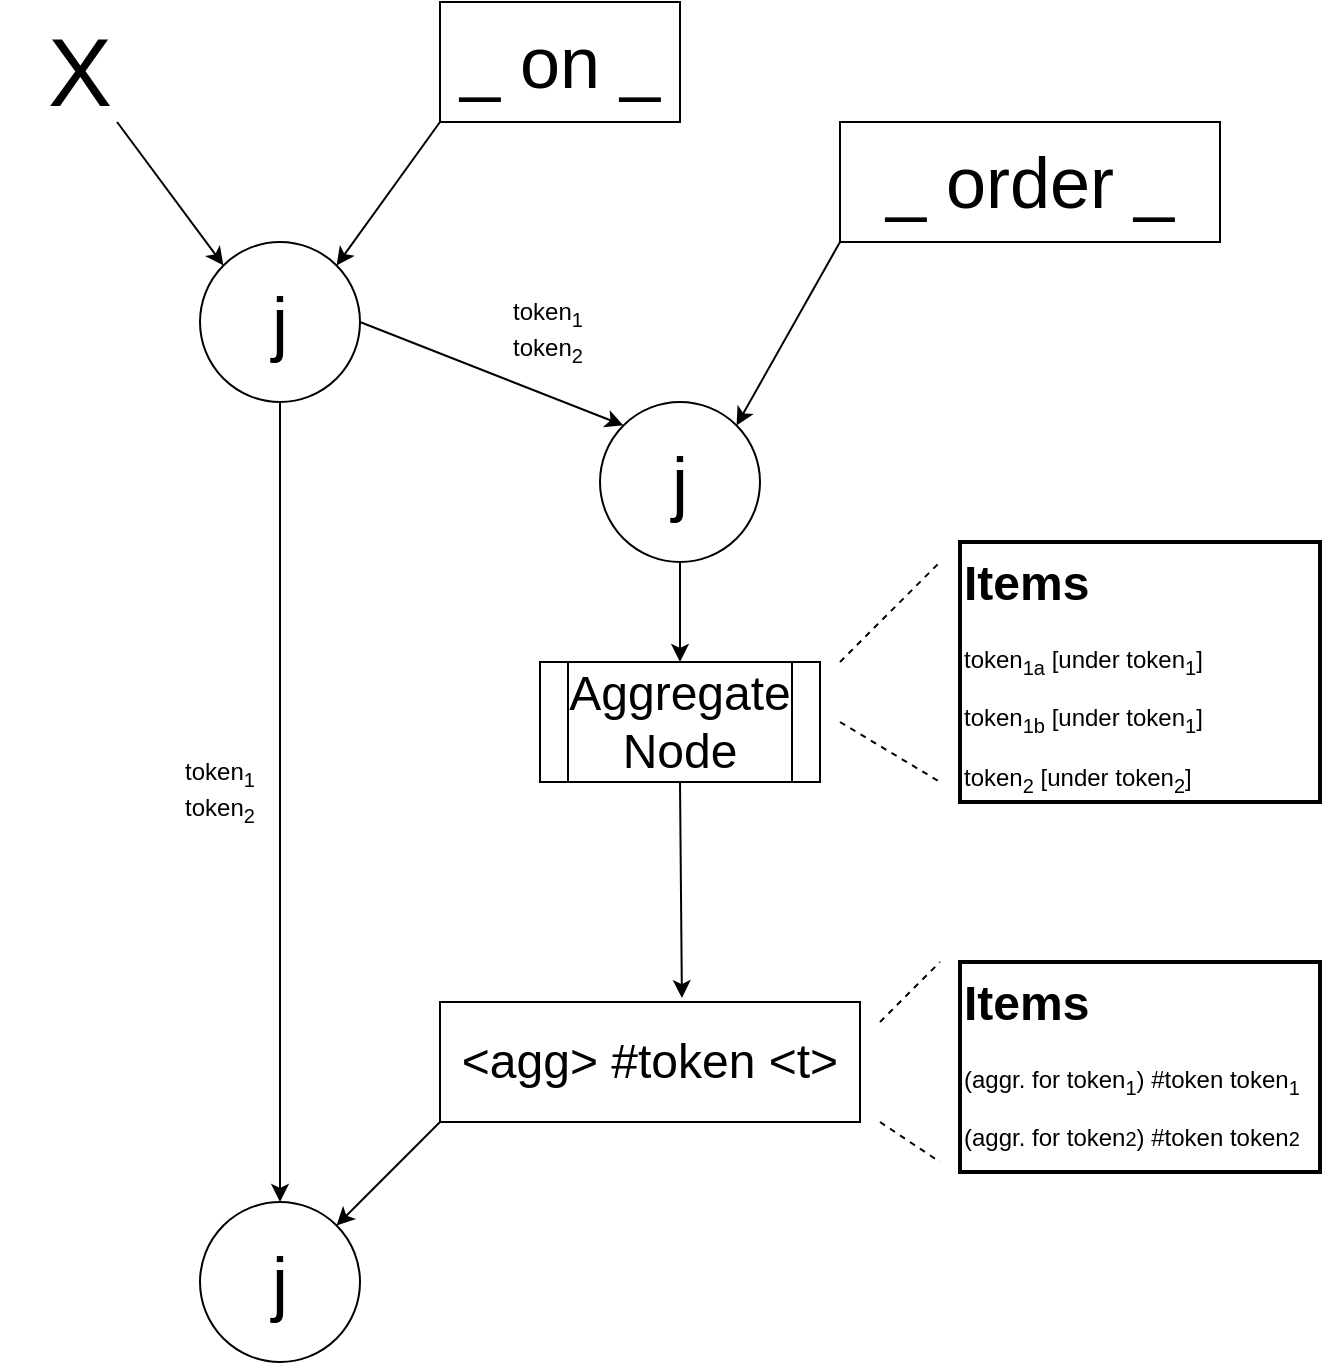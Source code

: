 <mxfile version="24.7.14">
  <diagram id="C5RBs43oDa-KdzZeNtuy" name="Page-1">
    <mxGraphModel dx="2074" dy="772" grid="1" gridSize="10" guides="1" tooltips="1" connect="1" arrows="1" fold="1" page="1" pageScale="1" pageWidth="827" pageHeight="1169" math="0" shadow="0">
      <root>
        <mxCell id="WIyWlLk6GJQsqaUBKTNV-0" />
        <mxCell id="WIyWlLk6GJQsqaUBKTNV-1" parent="WIyWlLk6GJQsqaUBKTNV-0" />
        <mxCell id="LyfAbCHnZ2l0TGlfnvpQ-0" value="&lt;font style=&quot;font-size: 36px;&quot;&gt;j&lt;/font&gt;" style="ellipse;whiteSpace=wrap;html=1;aspect=fixed;" vertex="1" parent="WIyWlLk6GJQsqaUBKTNV-1">
          <mxGeometry x="240" y="160" width="80" height="80" as="geometry" />
        </mxCell>
        <mxCell id="LyfAbCHnZ2l0TGlfnvpQ-2" value="" style="endArrow=classic;html=1;rounded=0;entryX=0;entryY=0;entryDx=0;entryDy=0;" edge="1" parent="WIyWlLk6GJQsqaUBKTNV-1" source="LyfAbCHnZ2l0TGlfnvpQ-4" target="LyfAbCHnZ2l0TGlfnvpQ-0">
          <mxGeometry width="50" height="50" relative="1" as="geometry">
            <mxPoint x="190" y="110" as="sourcePoint" />
            <mxPoint x="200" y="160" as="targetPoint" />
          </mxGeometry>
        </mxCell>
        <mxCell id="LyfAbCHnZ2l0TGlfnvpQ-4" value="&lt;font style=&quot;font-size: 48px;&quot;&gt;X&lt;/font&gt;" style="text;html=1;align=center;verticalAlign=middle;whiteSpace=wrap;rounded=0;" vertex="1" parent="WIyWlLk6GJQsqaUBKTNV-1">
          <mxGeometry x="140" y="50" width="80" height="50" as="geometry" />
        </mxCell>
        <mxCell id="LyfAbCHnZ2l0TGlfnvpQ-5" value="&lt;font style=&quot;font-size: 36px;&quot;&gt;_ on _&lt;/font&gt;" style="rounded=0;whiteSpace=wrap;html=1;" vertex="1" parent="WIyWlLk6GJQsqaUBKTNV-1">
          <mxGeometry x="360" y="40" width="120" height="60" as="geometry" />
        </mxCell>
        <mxCell id="LyfAbCHnZ2l0TGlfnvpQ-6" value="" style="endArrow=classic;html=1;rounded=0;entryX=1;entryY=0;entryDx=0;entryDy=0;exitX=0;exitY=1;exitDx=0;exitDy=0;" edge="1" parent="WIyWlLk6GJQsqaUBKTNV-1" source="LyfAbCHnZ2l0TGlfnvpQ-5" target="LyfAbCHnZ2l0TGlfnvpQ-0">
          <mxGeometry width="50" height="50" relative="1" as="geometry">
            <mxPoint x="380" y="220" as="sourcePoint" />
            <mxPoint x="430" y="170" as="targetPoint" />
          </mxGeometry>
        </mxCell>
        <mxCell id="LyfAbCHnZ2l0TGlfnvpQ-7" value="&lt;font style=&quot;font-size: 36px;&quot;&gt;j&lt;/font&gt;" style="ellipse;whiteSpace=wrap;html=1;aspect=fixed;" vertex="1" parent="WIyWlLk6GJQsqaUBKTNV-1">
          <mxGeometry x="240" y="640" width="80" height="80" as="geometry" />
        </mxCell>
        <mxCell id="LyfAbCHnZ2l0TGlfnvpQ-8" value="" style="endArrow=classic;html=1;rounded=0;entryX=0.5;entryY=0;entryDx=0;entryDy=0;exitX=0.5;exitY=1;exitDx=0;exitDy=0;" edge="1" parent="WIyWlLk6GJQsqaUBKTNV-1" source="LyfAbCHnZ2l0TGlfnvpQ-0" target="LyfAbCHnZ2l0TGlfnvpQ-7">
          <mxGeometry width="50" height="50" relative="1" as="geometry">
            <mxPoint x="210" y="480" as="sourcePoint" />
            <mxPoint x="260" y="430" as="targetPoint" />
          </mxGeometry>
        </mxCell>
        <mxCell id="LyfAbCHnZ2l0TGlfnvpQ-9" value="&lt;font style=&quot;font-size: 36px;&quot;&gt;j&lt;/font&gt;" style="ellipse;whiteSpace=wrap;html=1;aspect=fixed;" vertex="1" parent="WIyWlLk6GJQsqaUBKTNV-1">
          <mxGeometry x="440" y="240" width="80" height="80" as="geometry" />
        </mxCell>
        <mxCell id="LyfAbCHnZ2l0TGlfnvpQ-10" value="" style="endArrow=classic;html=1;rounded=0;entryX=0;entryY=0;entryDx=0;entryDy=0;exitX=1;exitY=0.5;exitDx=0;exitDy=0;" edge="1" parent="WIyWlLk6GJQsqaUBKTNV-1" source="LyfAbCHnZ2l0TGlfnvpQ-0" target="LyfAbCHnZ2l0TGlfnvpQ-9">
          <mxGeometry width="50" height="50" relative="1" as="geometry">
            <mxPoint x="350" y="240" as="sourcePoint" />
            <mxPoint x="400" y="190" as="targetPoint" />
          </mxGeometry>
        </mxCell>
        <mxCell id="LyfAbCHnZ2l0TGlfnvpQ-11" value="&lt;font style=&quot;font-size: 36px;&quot;&gt;_ order _&lt;/font&gt;" style="rounded=0;whiteSpace=wrap;html=1;" vertex="1" parent="WIyWlLk6GJQsqaUBKTNV-1">
          <mxGeometry x="560" y="100" width="190" height="60" as="geometry" />
        </mxCell>
        <mxCell id="LyfAbCHnZ2l0TGlfnvpQ-12" value="" style="endArrow=classic;html=1;rounded=0;exitX=0;exitY=1;exitDx=0;exitDy=0;entryX=1;entryY=0;entryDx=0;entryDy=0;" edge="1" parent="WIyWlLk6GJQsqaUBKTNV-1" source="LyfAbCHnZ2l0TGlfnvpQ-11" target="LyfAbCHnZ2l0TGlfnvpQ-9">
          <mxGeometry width="50" height="50" relative="1" as="geometry">
            <mxPoint x="512" y="300" as="sourcePoint" />
            <mxPoint x="480" y="250" as="targetPoint" />
          </mxGeometry>
        </mxCell>
        <mxCell id="LyfAbCHnZ2l0TGlfnvpQ-13" value="&lt;font style=&quot;font-size: 24px;&quot;&gt;Aggregate&lt;/font&gt;&lt;div&gt;&lt;font style=&quot;font-size: 24px;&quot;&gt;Node&lt;/font&gt;&lt;/div&gt;" style="shape=process;whiteSpace=wrap;html=1;backgroundOutline=1;" vertex="1" parent="WIyWlLk6GJQsqaUBKTNV-1">
          <mxGeometry x="410" y="370" width="140" height="60" as="geometry" />
        </mxCell>
        <mxCell id="LyfAbCHnZ2l0TGlfnvpQ-14" value="" style="endArrow=classic;html=1;rounded=0;exitX=0.5;exitY=1;exitDx=0;exitDy=0;entryX=0.5;entryY=0;entryDx=0;entryDy=0;" edge="1" parent="WIyWlLk6GJQsqaUBKTNV-1" source="LyfAbCHnZ2l0TGlfnvpQ-9" target="LyfAbCHnZ2l0TGlfnvpQ-13">
          <mxGeometry width="50" height="50" relative="1" as="geometry">
            <mxPoint x="490" y="360" as="sourcePoint" />
            <mxPoint x="540" y="310" as="targetPoint" />
          </mxGeometry>
        </mxCell>
        <mxCell id="LyfAbCHnZ2l0TGlfnvpQ-15" value="&lt;font style=&quot;font-size: 24px;&quot;&gt;&amp;lt;agg&amp;gt; #token &amp;lt;t&amp;gt;&lt;/font&gt;" style="rounded=0;whiteSpace=wrap;html=1;" vertex="1" parent="WIyWlLk6GJQsqaUBKTNV-1">
          <mxGeometry x="360" y="540" width="210" height="60" as="geometry" />
        </mxCell>
        <mxCell id="LyfAbCHnZ2l0TGlfnvpQ-16" value="" style="endArrow=classic;html=1;rounded=0;exitX=0;exitY=1;exitDx=0;exitDy=0;" edge="1" parent="WIyWlLk6GJQsqaUBKTNV-1" source="LyfAbCHnZ2l0TGlfnvpQ-15" target="LyfAbCHnZ2l0TGlfnvpQ-7">
          <mxGeometry width="50" height="50" relative="1" as="geometry">
            <mxPoint x="474" y="660" as="sourcePoint" />
            <mxPoint x="390" y="612" as="targetPoint" />
          </mxGeometry>
        </mxCell>
        <mxCell id="LyfAbCHnZ2l0TGlfnvpQ-17" value="" style="endArrow=classic;html=1;rounded=0;exitX=0.5;exitY=1;exitDx=0;exitDy=0;entryX=0.576;entryY=-0.033;entryDx=0;entryDy=0;entryPerimeter=0;" edge="1" parent="WIyWlLk6GJQsqaUBKTNV-1" source="LyfAbCHnZ2l0TGlfnvpQ-13" target="LyfAbCHnZ2l0TGlfnvpQ-15">
          <mxGeometry width="50" height="50" relative="1" as="geometry">
            <mxPoint x="550" y="480" as="sourcePoint" />
            <mxPoint x="600" y="430" as="targetPoint" />
          </mxGeometry>
        </mxCell>
        <mxCell id="LyfAbCHnZ2l0TGlfnvpQ-18" value="&lt;h1 style=&quot;margin-top: 0px;&quot;&gt;Items&lt;/h1&gt;&lt;p&gt;token&lt;sub&gt;1a&lt;/sub&gt; [under token&lt;sub&gt;1&lt;/sub&gt;]&lt;/p&gt;&lt;p&gt;token&lt;sub&gt;1b&lt;/sub&gt; [under token&lt;sub&gt;1&lt;/sub&gt;]&lt;/p&gt;&lt;p&gt;token&lt;sub&gt;2&lt;/sub&gt; [under token&lt;sub&gt;2&lt;/sub&gt;]&lt;/p&gt;" style="text;html=1;whiteSpace=wrap;overflow=hidden;rounded=0;perimeterSpacing=0;strokeWidth=2;strokeColor=default;" vertex="1" parent="WIyWlLk6GJQsqaUBKTNV-1">
          <mxGeometry x="620" y="310" width="180" height="130" as="geometry" />
        </mxCell>
        <mxCell id="LyfAbCHnZ2l0TGlfnvpQ-19" value="" style="endArrow=none;html=1;rounded=0;jumpStyle=gap;dashed=1;" edge="1" parent="WIyWlLk6GJQsqaUBKTNV-1">
          <mxGeometry width="50" height="50" relative="1" as="geometry">
            <mxPoint x="560" y="370" as="sourcePoint" />
            <mxPoint x="610" y="320" as="targetPoint" />
          </mxGeometry>
        </mxCell>
        <mxCell id="LyfAbCHnZ2l0TGlfnvpQ-20" value="" style="endArrow=none;html=1;rounded=0;dashed=1;" edge="1" parent="WIyWlLk6GJQsqaUBKTNV-1">
          <mxGeometry width="50" height="50" relative="1" as="geometry">
            <mxPoint x="560" y="400" as="sourcePoint" />
            <mxPoint x="610" y="430" as="targetPoint" />
          </mxGeometry>
        </mxCell>
        <mxCell id="LyfAbCHnZ2l0TGlfnvpQ-21" value="token&lt;sub&gt;1&lt;/sub&gt;&lt;div&gt;token&lt;sub&gt;2&lt;/sub&gt;&lt;/div&gt;" style="text;html=1;align=center;verticalAlign=middle;whiteSpace=wrap;rounded=0;" vertex="1" parent="WIyWlLk6GJQsqaUBKTNV-1">
          <mxGeometry x="384" y="190" width="60" height="30" as="geometry" />
        </mxCell>
        <mxCell id="LyfAbCHnZ2l0TGlfnvpQ-22" value="token&lt;sub&gt;1&lt;/sub&gt;&lt;div&gt;token&lt;sub&gt;2&lt;/sub&gt;&lt;/div&gt;" style="text;html=1;align=center;verticalAlign=middle;whiteSpace=wrap;rounded=0;" vertex="1" parent="WIyWlLk6GJQsqaUBKTNV-1">
          <mxGeometry x="220" y="420" width="60" height="30" as="geometry" />
        </mxCell>
        <mxCell id="LyfAbCHnZ2l0TGlfnvpQ-23" value="&lt;h1 style=&quot;margin-top: 0px;&quot;&gt;Items&lt;/h1&gt;&lt;p&gt;(aggr. for token&lt;sub&gt;1&lt;/sub&gt;) #token token&lt;sub&gt;1&lt;/sub&gt;&lt;/p&gt;&lt;p&gt;(aggr. for token&lt;span style=&quot;font-size: 10px;&quot;&gt;2&lt;/span&gt;) #token token&lt;span style=&quot;font-size: 10px;&quot;&gt;2&lt;/span&gt;&lt;/p&gt;" style="text;html=1;whiteSpace=wrap;overflow=hidden;rounded=0;perimeterSpacing=0;strokeWidth=2;strokeColor=default;" vertex="1" parent="WIyWlLk6GJQsqaUBKTNV-1">
          <mxGeometry x="620" y="520" width="180" height="105" as="geometry" />
        </mxCell>
        <mxCell id="LyfAbCHnZ2l0TGlfnvpQ-24" value="" style="endArrow=none;html=1;rounded=0;jumpStyle=gap;dashed=1;" edge="1" parent="WIyWlLk6GJQsqaUBKTNV-1">
          <mxGeometry width="50" height="50" relative="1" as="geometry">
            <mxPoint x="580" y="550" as="sourcePoint" />
            <mxPoint x="610" y="520" as="targetPoint" />
          </mxGeometry>
        </mxCell>
        <mxCell id="LyfAbCHnZ2l0TGlfnvpQ-25" value="" style="endArrow=none;html=1;rounded=0;dashed=1;" edge="1" parent="WIyWlLk6GJQsqaUBKTNV-1">
          <mxGeometry width="50" height="50" relative="1" as="geometry">
            <mxPoint x="580" y="600" as="sourcePoint" />
            <mxPoint x="610" y="620" as="targetPoint" />
          </mxGeometry>
        </mxCell>
      </root>
    </mxGraphModel>
  </diagram>
</mxfile>
